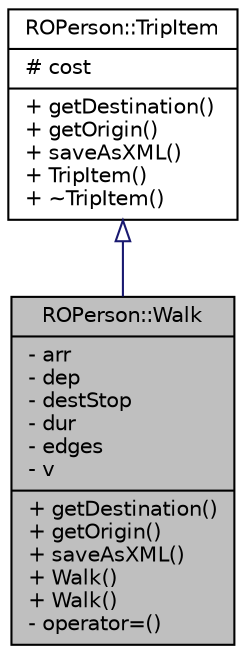 digraph "ROPerson::Walk"
{
  edge [fontname="Helvetica",fontsize="10",labelfontname="Helvetica",labelfontsize="10"];
  node [fontname="Helvetica",fontsize="10",shape=record];
  Node0 [label="{ROPerson::Walk\n|- arr\l- dep\l- destStop\l- dur\l- edges\l- v\l|+ getDestination()\l+ getOrigin()\l+ saveAsXML()\l+ Walk()\l+ Walk()\l- operator=()\l}",height=0.2,width=0.4,color="black", fillcolor="grey75", style="filled", fontcolor="black"];
  Node1 -> Node0 [dir="back",color="midnightblue",fontsize="10",style="solid",arrowtail="onormal",fontname="Helvetica"];
  Node1 [label="{ROPerson::TripItem\n|# cost\l|+ getDestination()\l+ getOrigin()\l+ saveAsXML()\l+ TripItem()\l+ ~TripItem()\l}",height=0.2,width=0.4,color="black", fillcolor="white", style="filled",URL="$de/d65/class_r_o_person_1_1_trip_item.html",tooltip="A TripItem is part of a trip, e.g., go from here to here by car. "];
}
